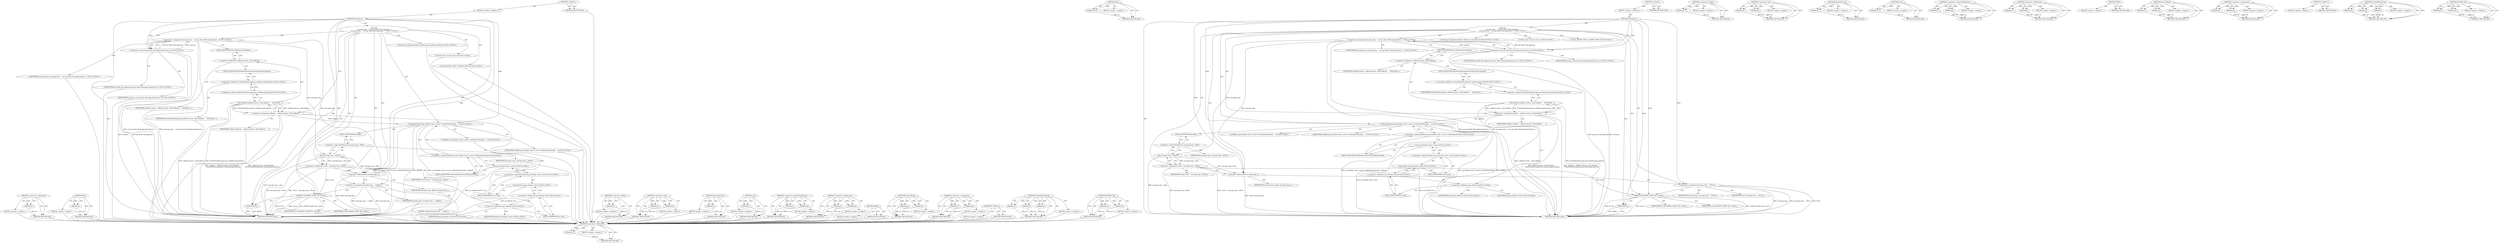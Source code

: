 digraph "ASSERT_EQ" {
vulnerable_106 [label=<(METHOD,&lt;operator&gt;.addressOf)>];
vulnerable_107 [label=<(PARAM,p1)>];
vulnerable_108 [label=<(BLOCK,&lt;empty&gt;,&lt;empty&gt;)>];
vulnerable_109 [label=<(METHOD_RETURN,ANY)>];
vulnerable_129 [label=<(METHOD,Run)>];
vulnerable_130 [label=<(PARAM,p1)>];
vulnerable_131 [label=<(BLOCK,&lt;empty&gt;,&lt;empty&gt;)>];
vulnerable_132 [label=<(METHOD_RETURN,ANY)>];
vulnerable_6 [label=<(METHOD,&lt;global&gt;)<SUB>1</SUB>>];
vulnerable_7 [label=<(BLOCK,&lt;empty&gt;,&lt;empty&gt;)<SUB>1</SUB>>];
vulnerable_8 [label=<(METHOD,TestBasics)<SUB>1</SUB>>];
vulnerable_9 [label="<(BLOCK,{
  message_loop_ = new pp::flash::MessageLoop(...,{
  message_loop_ = new pp::flash::MessageLoop(...)<SUB>1</SUB>>"];
vulnerable_10 [label="<(&lt;operator&gt;.assignment,message_loop_ = new pp::flash::MessageLoop(inst...)<SUB>2</SUB>>"];
vulnerable_11 [label="<(IDENTIFIER,message_loop_,message_loop_ = new pp::flash::MessageLoop(inst...)<SUB>2</SUB>>"];
vulnerable_12 [label="<(&lt;operator&gt;.new,new pp::flash::MessageLoop(instance_))<SUB>2</SUB>>"];
vulnerable_13 [label="<(IDENTIFIER,pp::flash::MessageLoop,new pp::flash::MessageLoop(instance_))<SUB>2</SUB>>"];
vulnerable_14 [label="<(IDENTIFIER,instance_,new pp::flash::MessageLoop(instance_))<SUB>2</SUB>>"];
vulnerable_15 [label="<(LOCAL,pp.CompletionCallback callback: pp.CompletionCallback)<SUB>4</SUB>>"];
vulnerable_16 [label=<(&lt;operator&gt;.assignment,callback = callback_factory_.NewCallback(
     ...)<SUB>4</SUB>>];
vulnerable_17 [label=<(IDENTIFIER,callback,callback = callback_factory_.NewCallback(
     ...)<SUB>4</SUB>>];
vulnerable_18 [label=<(NewCallback,callback_factory_.NewCallback(
      &amp;TestFlash...)<SUB>4</SUB>>];
vulnerable_19 [label=<(&lt;operator&gt;.fieldAccess,callback_factory_.NewCallback)<SUB>4</SUB>>];
vulnerable_20 [label=<(IDENTIFIER,callback_factory_,callback_factory_.NewCallback(
      &amp;TestFlash...)<SUB>4</SUB>>];
vulnerable_21 [label=<(FIELD_IDENTIFIER,NewCallback,NewCallback)<SUB>4</SUB>>];
vulnerable_22 [label="<(&lt;operator&gt;.addressOf,&amp;TestFlashMessageLoop::QuitMessageLoopTask)<SUB>5</SUB>>"];
vulnerable_23 [label="<(&lt;operator&gt;.fieldAccess,TestFlashMessageLoop::QuitMessageLoopTask)<SUB>5</SUB>>"];
vulnerable_24 [label=<(IDENTIFIER,TestFlashMessageLoop,callback_factory_.NewCallback(
      &amp;TestFlash...)<SUB>5</SUB>>];
vulnerable_25 [label=<(FIELD_IDENTIFIER,QuitMessageLoopTask,QuitMessageLoopTask)<SUB>5</SUB>>];
vulnerable_26 [label="<(CallOnMainThread,pp::Module::Get()-&gt;core()-&gt;CallOnMainThread(0, ...)<SUB>6</SUB>>"];
vulnerable_27 [label="<(&lt;operator&gt;.indirectFieldAccess,pp::Module::Get()-&gt;core()-&gt;CallOnMainThread)<SUB>6</SUB>>"];
vulnerable_28 [label="<(core,pp::Module::Get()-&gt;core())<SUB>6</SUB>>"];
vulnerable_29 [label="<(&lt;operator&gt;.indirectFieldAccess,pp::Module::Get()-&gt;core)<SUB>6</SUB>>"];
vulnerable_30 [label="<(pp.Module.Get,pp::Module::Get())<SUB>6</SUB>>"];
vulnerable_31 [label="<(&lt;operator&gt;.fieldAccess,pp::Module::Get)<SUB>6</SUB>>"];
vulnerable_32 [label="<(&lt;operator&gt;.fieldAccess,pp::Module)<SUB>6</SUB>>"];
vulnerable_33 [label="<(IDENTIFIER,pp,pp::Module::Get())<SUB>6</SUB>>"];
vulnerable_34 [label="<(IDENTIFIER,Module,pp::Module::Get())<SUB>6</SUB>>"];
vulnerable_35 [label=<(FIELD_IDENTIFIER,Get,Get)<SUB>6</SUB>>];
vulnerable_36 [label=<(FIELD_IDENTIFIER,core,core)<SUB>6</SUB>>];
vulnerable_37 [label=<(FIELD_IDENTIFIER,CallOnMainThread,CallOnMainThread)<SUB>6</SUB>>];
vulnerable_38 [label="<(LITERAL,0,pp::Module::Get()-&gt;core()-&gt;CallOnMainThread(0, ...)<SUB>6</SUB>>"];
vulnerable_39 [label="<(IDENTIFIER,callback,pp::Module::Get()-&gt;core()-&gt;CallOnMainThread(0, ...)<SUB>6</SUB>>"];
vulnerable_40 [label="<(LOCAL,int32_t result: int32_t)<SUB>7</SUB>>"];
vulnerable_41 [label=<(&lt;operator&gt;.assignment,result = message_loop_-&gt;Run())<SUB>7</SUB>>];
vulnerable_42 [label=<(IDENTIFIER,result,result = message_loop_-&gt;Run())<SUB>7</SUB>>];
vulnerable_43 [label=<(Run,message_loop_-&gt;Run())<SUB>7</SUB>>];
vulnerable_44 [label=<(&lt;operator&gt;.indirectFieldAccess,message_loop_-&gt;Run)<SUB>7</SUB>>];
vulnerable_45 [label=<(IDENTIFIER,message_loop_,message_loop_-&gt;Run())<SUB>7</SUB>>];
vulnerable_46 [label=<(FIELD_IDENTIFIER,Run,Run)<SUB>7</SUB>>];
vulnerable_47 [label="<(LOCAL,ASSERT_TRUE : ASSERT_TRUE)<SUB>9</SUB>>"];
vulnerable_48 [label=<(&lt;operator&gt;.delete,delete message_loop_)<SUB>10</SUB>>];
vulnerable_49 [label=<(IDENTIFIER,message_loop_,delete message_loop_)<SUB>10</SUB>>];
vulnerable_50 [label=<(&lt;operator&gt;.assignment,message_loop_ = NULL)<SUB>11</SUB>>];
vulnerable_51 [label=<(IDENTIFIER,message_loop_,message_loop_ = NULL)<SUB>11</SUB>>];
vulnerable_52 [label=<(IDENTIFIER,NULL,message_loop_ = NULL)<SUB>11</SUB>>];
vulnerable_53 [label=<(ASSERT_EQ,ASSERT_EQ(PP_OK, result))<SUB>13</SUB>>];
vulnerable_54 [label=<(IDENTIFIER,PP_OK,ASSERT_EQ(PP_OK, result))<SUB>13</SUB>>];
vulnerable_55 [label=<(IDENTIFIER,result,ASSERT_EQ(PP_OK, result))<SUB>13</SUB>>];
vulnerable_56 [label=<(PASS,PASS())<SUB>14</SUB>>];
vulnerable_57 [label=<(METHOD_RETURN,string)<SUB>1</SUB>>];
vulnerable_59 [label=<(METHOD_RETURN,ANY)<SUB>1</SUB>>];
vulnerable_133 [label=<(METHOD,&lt;operator&gt;.delete)>];
vulnerable_134 [label=<(PARAM,p1)>];
vulnerable_135 [label=<(BLOCK,&lt;empty&gt;,&lt;empty&gt;)>];
vulnerable_136 [label=<(METHOD_RETURN,ANY)>];
vulnerable_91 [label=<(METHOD,&lt;operator&gt;.new)>];
vulnerable_92 [label=<(PARAM,p1)>];
vulnerable_93 [label=<(PARAM,p2)>];
vulnerable_94 [label=<(BLOCK,&lt;empty&gt;,&lt;empty&gt;)>];
vulnerable_95 [label=<(METHOD_RETURN,ANY)>];
vulnerable_125 [label=<(METHOD,pp.Module.Get)>];
vulnerable_126 [label=<(PARAM,p1)>];
vulnerable_127 [label=<(BLOCK,&lt;empty&gt;,&lt;empty&gt;)>];
vulnerable_128 [label=<(METHOD_RETURN,ANY)>];
vulnerable_121 [label=<(METHOD,core)>];
vulnerable_122 [label=<(PARAM,p1)>];
vulnerable_123 [label=<(BLOCK,&lt;empty&gt;,&lt;empty&gt;)>];
vulnerable_124 [label=<(METHOD_RETURN,ANY)>];
vulnerable_116 [label=<(METHOD,&lt;operator&gt;.indirectFieldAccess)>];
vulnerable_117 [label=<(PARAM,p1)>];
vulnerable_118 [label=<(PARAM,p2)>];
vulnerable_119 [label=<(BLOCK,&lt;empty&gt;,&lt;empty&gt;)>];
vulnerable_120 [label=<(METHOD_RETURN,ANY)>];
vulnerable_101 [label=<(METHOD,&lt;operator&gt;.fieldAccess)>];
vulnerable_102 [label=<(PARAM,p1)>];
vulnerable_103 [label=<(PARAM,p2)>];
vulnerable_104 [label=<(BLOCK,&lt;empty&gt;,&lt;empty&gt;)>];
vulnerable_105 [label=<(METHOD_RETURN,ANY)>];
vulnerable_142 [label=<(METHOD,PASS)>];
vulnerable_143 [label=<(BLOCK,&lt;empty&gt;,&lt;empty&gt;)>];
vulnerable_144 [label=<(METHOD_RETURN,ANY)>];
vulnerable_96 [label=<(METHOD,NewCallback)>];
vulnerable_97 [label=<(PARAM,p1)>];
vulnerable_98 [label=<(PARAM,p2)>];
vulnerable_99 [label=<(BLOCK,&lt;empty&gt;,&lt;empty&gt;)>];
vulnerable_100 [label=<(METHOD_RETURN,ANY)>];
vulnerable_86 [label=<(METHOD,&lt;operator&gt;.assignment)>];
vulnerable_87 [label=<(PARAM,p1)>];
vulnerable_88 [label=<(PARAM,p2)>];
vulnerable_89 [label=<(BLOCK,&lt;empty&gt;,&lt;empty&gt;)>];
vulnerable_90 [label=<(METHOD_RETURN,ANY)>];
vulnerable_80 [label=<(METHOD,&lt;global&gt;)<SUB>1</SUB>>];
vulnerable_81 [label=<(BLOCK,&lt;empty&gt;,&lt;empty&gt;)>];
vulnerable_82 [label=<(METHOD_RETURN,ANY)>];
vulnerable_110 [label=<(METHOD,CallOnMainThread)>];
vulnerable_111 [label=<(PARAM,p1)>];
vulnerable_112 [label=<(PARAM,p2)>];
vulnerable_113 [label=<(PARAM,p3)>];
vulnerable_114 [label=<(BLOCK,&lt;empty&gt;,&lt;empty&gt;)>];
vulnerable_115 [label=<(METHOD_RETURN,ANY)>];
vulnerable_137 [label=<(METHOD,ASSERT_EQ)>];
vulnerable_138 [label=<(PARAM,p1)>];
vulnerable_139 [label=<(PARAM,p2)>];
vulnerable_140 [label=<(BLOCK,&lt;empty&gt;,&lt;empty&gt;)>];
vulnerable_141 [label=<(METHOD_RETURN,ANY)>];
fixed_108 [label=<(METHOD,&lt;operator&gt;.addressOf)>];
fixed_109 [label=<(PARAM,p1)>];
fixed_110 [label=<(BLOCK,&lt;empty&gt;,&lt;empty&gt;)>];
fixed_111 [label=<(METHOD_RETURN,ANY)>];
fixed_131 [label=<(METHOD,Run)>];
fixed_132 [label=<(PARAM,p1)>];
fixed_133 [label=<(BLOCK,&lt;empty&gt;,&lt;empty&gt;)>];
fixed_134 [label=<(METHOD_RETURN,ANY)>];
fixed_6 [label=<(METHOD,&lt;global&gt;)<SUB>1</SUB>>];
fixed_7 [label=<(BLOCK,&lt;empty&gt;,&lt;empty&gt;)<SUB>1</SUB>>];
fixed_8 [label=<(METHOD,TestBasics)<SUB>1</SUB>>];
fixed_9 [label="<(BLOCK,{
  message_loop_ = new pp::flash::MessageLoop(...,{
  message_loop_ = new pp::flash::MessageLoop(...)<SUB>1</SUB>>"];
fixed_10 [label="<(&lt;operator&gt;.assignment,message_loop_ = new pp::flash::MessageLoop(inst...)<SUB>2</SUB>>"];
fixed_11 [label="<(IDENTIFIER,message_loop_,message_loop_ = new pp::flash::MessageLoop(inst...)<SUB>2</SUB>>"];
fixed_12 [label="<(&lt;operator&gt;.new,new pp::flash::MessageLoop(instance_))<SUB>2</SUB>>"];
fixed_13 [label="<(IDENTIFIER,pp::flash::MessageLoop,new pp::flash::MessageLoop(instance_))<SUB>2</SUB>>"];
fixed_14 [label="<(IDENTIFIER,instance_,new pp::flash::MessageLoop(instance_))<SUB>2</SUB>>"];
fixed_15 [label="<(LOCAL,pp.CompletionCallback callback: pp.CompletionCallback)<SUB>4</SUB>>"];
fixed_16 [label=<(&lt;operator&gt;.assignment,callback = callback_factory_.NewCallback(
     ...)<SUB>4</SUB>>];
fixed_17 [label=<(IDENTIFIER,callback,callback = callback_factory_.NewCallback(
     ...)<SUB>4</SUB>>];
fixed_18 [label=<(NewCallback,callback_factory_.NewCallback(
      &amp;TestFlash...)<SUB>4</SUB>>];
fixed_19 [label=<(&lt;operator&gt;.fieldAccess,callback_factory_.NewCallback)<SUB>4</SUB>>];
fixed_20 [label=<(IDENTIFIER,callback_factory_,callback_factory_.NewCallback(
      &amp;TestFlash...)<SUB>4</SUB>>];
fixed_21 [label=<(FIELD_IDENTIFIER,NewCallback,NewCallback)<SUB>4</SUB>>];
fixed_22 [label="<(&lt;operator&gt;.addressOf,&amp;TestFlashMessageLoop::QuitMessageLoopTask)<SUB>5</SUB>>"];
fixed_23 [label="<(&lt;operator&gt;.fieldAccess,TestFlashMessageLoop::QuitMessageLoopTask)<SUB>5</SUB>>"];
fixed_24 [label=<(IDENTIFIER,TestFlashMessageLoop,callback_factory_.NewCallback(
      &amp;TestFlash...)<SUB>5</SUB>>];
fixed_25 [label=<(FIELD_IDENTIFIER,QuitMessageLoopTask,QuitMessageLoopTask)<SUB>5</SUB>>];
fixed_26 [label="<(CallOnMainThread,pp::Module::Get()-&gt;core()-&gt;CallOnMainThread(0, ...)<SUB>6</SUB>>"];
fixed_27 [label="<(&lt;operator&gt;.indirectFieldAccess,pp::Module::Get()-&gt;core()-&gt;CallOnMainThread)<SUB>6</SUB>>"];
fixed_28 [label="<(core,pp::Module::Get()-&gt;core())<SUB>6</SUB>>"];
fixed_29 [label="<(&lt;operator&gt;.indirectFieldAccess,pp::Module::Get()-&gt;core)<SUB>6</SUB>>"];
fixed_30 [label="<(pp.Module.Get,pp::Module::Get())<SUB>6</SUB>>"];
fixed_31 [label="<(&lt;operator&gt;.fieldAccess,pp::Module::Get)<SUB>6</SUB>>"];
fixed_32 [label="<(&lt;operator&gt;.fieldAccess,pp::Module)<SUB>6</SUB>>"];
fixed_33 [label="<(IDENTIFIER,pp,pp::Module::Get())<SUB>6</SUB>>"];
fixed_34 [label="<(IDENTIFIER,Module,pp::Module::Get())<SUB>6</SUB>>"];
fixed_35 [label=<(FIELD_IDENTIFIER,Get,Get)<SUB>6</SUB>>];
fixed_36 [label=<(FIELD_IDENTIFIER,core,core)<SUB>6</SUB>>];
fixed_37 [label=<(FIELD_IDENTIFIER,CallOnMainThread,CallOnMainThread)<SUB>6</SUB>>];
fixed_38 [label="<(LITERAL,0,pp::Module::Get()-&gt;core()-&gt;CallOnMainThread(0, ...)<SUB>6</SUB>>"];
fixed_39 [label="<(IDENTIFIER,callback,pp::Module::Get()-&gt;core()-&gt;CallOnMainThread(0, ...)<SUB>6</SUB>>"];
fixed_40 [label="<(LOCAL,int32_t result: int32_t)<SUB>7</SUB>>"];
fixed_41 [label=<(&lt;operator&gt;.assignment,result = message_loop_-&gt;Run())<SUB>7</SUB>>];
fixed_42 [label=<(IDENTIFIER,result,result = message_loop_-&gt;Run())<SUB>7</SUB>>];
fixed_43 [label=<(Run,message_loop_-&gt;Run())<SUB>7</SUB>>];
fixed_44 [label=<(&lt;operator&gt;.indirectFieldAccess,message_loop_-&gt;Run)<SUB>7</SUB>>];
fixed_45 [label=<(IDENTIFIER,message_loop_,message_loop_-&gt;Run())<SUB>7</SUB>>];
fixed_46 [label=<(FIELD_IDENTIFIER,Run,Run)<SUB>7</SUB>>];
fixed_47 [label="<(LOCAL,ASSERT_TRUE : ASSERT_TRUE)<SUB>9</SUB>>"];
fixed_48 [label=<(&lt;operator&gt;.delete,delete message_loop_)<SUB>10</SUB>>];
fixed_49 [label=<(IDENTIFIER,message_loop_,delete message_loop_)<SUB>10</SUB>>];
fixed_50 [label=<(&lt;operator&gt;.assignment,message_loop_ = nullptr)<SUB>11</SUB>>];
fixed_51 [label=<(IDENTIFIER,message_loop_,message_loop_ = nullptr)<SUB>11</SUB>>];
fixed_52 [label=<(LITERAL,nullptr,message_loop_ = nullptr)<SUB>11</SUB>>];
fixed_53 [label=<(ASSERT_EQ,ASSERT_EQ(PP_OK, result))<SUB>13</SUB>>];
fixed_54 [label=<(IDENTIFIER,PP_OK,ASSERT_EQ(PP_OK, result))<SUB>13</SUB>>];
fixed_55 [label=<(IDENTIFIER,result,ASSERT_EQ(PP_OK, result))<SUB>13</SUB>>];
fixed_56 [label=<(PASS,PASS())<SUB>14</SUB>>];
fixed_57 [label=<(METHOD_RETURN,string)<SUB>1</SUB>>];
fixed_59 [label=<(METHOD_RETURN,ANY)<SUB>1</SUB>>];
fixed_135 [label=<(METHOD,&lt;operator&gt;.delete)>];
fixed_136 [label=<(PARAM,p1)>];
fixed_137 [label=<(BLOCK,&lt;empty&gt;,&lt;empty&gt;)>];
fixed_138 [label=<(METHOD_RETURN,ANY)>];
fixed_93 [label=<(METHOD,&lt;operator&gt;.new)>];
fixed_94 [label=<(PARAM,p1)>];
fixed_95 [label=<(PARAM,p2)>];
fixed_96 [label=<(BLOCK,&lt;empty&gt;,&lt;empty&gt;)>];
fixed_97 [label=<(METHOD_RETURN,ANY)>];
fixed_127 [label=<(METHOD,pp.Module.Get)>];
fixed_128 [label=<(PARAM,p1)>];
fixed_129 [label=<(BLOCK,&lt;empty&gt;,&lt;empty&gt;)>];
fixed_130 [label=<(METHOD_RETURN,ANY)>];
fixed_123 [label=<(METHOD,core)>];
fixed_124 [label=<(PARAM,p1)>];
fixed_125 [label=<(BLOCK,&lt;empty&gt;,&lt;empty&gt;)>];
fixed_126 [label=<(METHOD_RETURN,ANY)>];
fixed_118 [label=<(METHOD,&lt;operator&gt;.indirectFieldAccess)>];
fixed_119 [label=<(PARAM,p1)>];
fixed_120 [label=<(PARAM,p2)>];
fixed_121 [label=<(BLOCK,&lt;empty&gt;,&lt;empty&gt;)>];
fixed_122 [label=<(METHOD_RETURN,ANY)>];
fixed_103 [label=<(METHOD,&lt;operator&gt;.fieldAccess)>];
fixed_104 [label=<(PARAM,p1)>];
fixed_105 [label=<(PARAM,p2)>];
fixed_106 [label=<(BLOCK,&lt;empty&gt;,&lt;empty&gt;)>];
fixed_107 [label=<(METHOD_RETURN,ANY)>];
fixed_144 [label=<(METHOD,PASS)>];
fixed_145 [label=<(BLOCK,&lt;empty&gt;,&lt;empty&gt;)>];
fixed_146 [label=<(METHOD_RETURN,ANY)>];
fixed_98 [label=<(METHOD,NewCallback)>];
fixed_99 [label=<(PARAM,p1)>];
fixed_100 [label=<(PARAM,p2)>];
fixed_101 [label=<(BLOCK,&lt;empty&gt;,&lt;empty&gt;)>];
fixed_102 [label=<(METHOD_RETURN,ANY)>];
fixed_88 [label=<(METHOD,&lt;operator&gt;.assignment)>];
fixed_89 [label=<(PARAM,p1)>];
fixed_90 [label=<(PARAM,p2)>];
fixed_91 [label=<(BLOCK,&lt;empty&gt;,&lt;empty&gt;)>];
fixed_92 [label=<(METHOD_RETURN,ANY)>];
fixed_82 [label=<(METHOD,&lt;global&gt;)<SUB>1</SUB>>];
fixed_83 [label=<(BLOCK,&lt;empty&gt;,&lt;empty&gt;)>];
fixed_84 [label=<(METHOD_RETURN,ANY)>];
fixed_112 [label=<(METHOD,CallOnMainThread)>];
fixed_113 [label=<(PARAM,p1)>];
fixed_114 [label=<(PARAM,p2)>];
fixed_115 [label=<(PARAM,p3)>];
fixed_116 [label=<(BLOCK,&lt;empty&gt;,&lt;empty&gt;)>];
fixed_117 [label=<(METHOD_RETURN,ANY)>];
fixed_139 [label=<(METHOD,ASSERT_EQ)>];
fixed_140 [label=<(PARAM,p1)>];
fixed_141 [label=<(PARAM,p2)>];
fixed_142 [label=<(BLOCK,&lt;empty&gt;,&lt;empty&gt;)>];
fixed_143 [label=<(METHOD_RETURN,ANY)>];
vulnerable_106 -> vulnerable_107  [key=0, label="AST: "];
vulnerable_106 -> vulnerable_107  [key=1, label="DDG: "];
vulnerable_106 -> vulnerable_108  [key=0, label="AST: "];
vulnerable_106 -> vulnerable_109  [key=0, label="AST: "];
vulnerable_106 -> vulnerable_109  [key=1, label="CFG: "];
vulnerable_107 -> vulnerable_109  [key=0, label="DDG: p1"];
vulnerable_129 -> vulnerable_130  [key=0, label="AST: "];
vulnerable_129 -> vulnerable_130  [key=1, label="DDG: "];
vulnerable_129 -> vulnerable_131  [key=0, label="AST: "];
vulnerable_129 -> vulnerable_132  [key=0, label="AST: "];
vulnerable_129 -> vulnerable_132  [key=1, label="CFG: "];
vulnerable_130 -> vulnerable_132  [key=0, label="DDG: p1"];
vulnerable_6 -> vulnerable_7  [key=0, label="AST: "];
vulnerable_6 -> vulnerable_59  [key=0, label="AST: "];
vulnerable_6 -> vulnerable_59  [key=1, label="CFG: "];
vulnerable_7 -> vulnerable_8  [key=0, label="AST: "];
vulnerable_8 -> vulnerable_9  [key=0, label="AST: "];
vulnerable_8 -> vulnerable_57  [key=0, label="AST: "];
vulnerable_8 -> vulnerable_12  [key=0, label="CFG: "];
vulnerable_8 -> vulnerable_12  [key=1, label="DDG: "];
vulnerable_8 -> vulnerable_50  [key=0, label="DDG: "];
vulnerable_8 -> vulnerable_56  [key=0, label="DDG: "];
vulnerable_8 -> vulnerable_26  [key=0, label="DDG: "];
vulnerable_8 -> vulnerable_48  [key=0, label="DDG: "];
vulnerable_8 -> vulnerable_53  [key=0, label="DDG: "];
vulnerable_9 -> vulnerable_10  [key=0, label="AST: "];
vulnerable_9 -> vulnerable_15  [key=0, label="AST: "];
vulnerable_9 -> vulnerable_16  [key=0, label="AST: "];
vulnerable_9 -> vulnerable_26  [key=0, label="AST: "];
vulnerable_9 -> vulnerable_40  [key=0, label="AST: "];
vulnerable_9 -> vulnerable_41  [key=0, label="AST: "];
vulnerable_9 -> vulnerable_47  [key=0, label="AST: "];
vulnerable_9 -> vulnerable_48  [key=0, label="AST: "];
vulnerable_9 -> vulnerable_50  [key=0, label="AST: "];
vulnerable_9 -> vulnerable_53  [key=0, label="AST: "];
vulnerable_9 -> vulnerable_56  [key=0, label="AST: "];
vulnerable_10 -> vulnerable_11  [key=0, label="AST: "];
vulnerable_10 -> vulnerable_12  [key=0, label="AST: "];
vulnerable_10 -> vulnerable_21  [key=0, label="CFG: "];
vulnerable_10 -> vulnerable_57  [key=0, label="DDG: new pp::flash::MessageLoop(instance_)"];
vulnerable_10 -> vulnerable_57  [key=1, label="DDG: message_loop_ = new pp::flash::MessageLoop(instance_)"];
vulnerable_10 -> vulnerable_48  [key=0, label="DDG: message_loop_"];
vulnerable_10 -> vulnerable_43  [key=0, label="DDG: message_loop_"];
vulnerable_12 -> vulnerable_13  [key=0, label="AST: "];
vulnerable_12 -> vulnerable_14  [key=0, label="AST: "];
vulnerable_12 -> vulnerable_10  [key=0, label="CFG: "];
vulnerable_12 -> vulnerable_10  [key=1, label="DDG: pp::flash::MessageLoop"];
vulnerable_12 -> vulnerable_10  [key=2, label="DDG: instance_"];
vulnerable_12 -> vulnerable_57  [key=0, label="DDG: instance_"];
vulnerable_12 -> vulnerable_57  [key=1, label="DDG: pp::flash::MessageLoop"];
vulnerable_16 -> vulnerable_17  [key=0, label="AST: "];
vulnerable_16 -> vulnerable_18  [key=0, label="AST: "];
vulnerable_16 -> vulnerable_32  [key=0, label="CFG: "];
vulnerable_16 -> vulnerable_57  [key=0, label="DDG: callback_factory_.NewCallback(
      &amp;TestFlashMessageLoop::QuitMessageLoopTask)"];
vulnerable_16 -> vulnerable_57  [key=1, label="DDG: callback = callback_factory_.NewCallback(
      &amp;TestFlashMessageLoop::QuitMessageLoopTask)"];
vulnerable_16 -> vulnerable_26  [key=0, label="DDG: callback"];
vulnerable_18 -> vulnerable_19  [key=0, label="AST: "];
vulnerable_18 -> vulnerable_22  [key=0, label="AST: "];
vulnerable_18 -> vulnerable_16  [key=0, label="CFG: "];
vulnerable_18 -> vulnerable_16  [key=1, label="DDG: callback_factory_.NewCallback"];
vulnerable_18 -> vulnerable_16  [key=2, label="DDG: &amp;TestFlashMessageLoop::QuitMessageLoopTask"];
vulnerable_18 -> vulnerable_57  [key=0, label="DDG: callback_factory_.NewCallback"];
vulnerable_18 -> vulnerable_57  [key=1, label="DDG: &amp;TestFlashMessageLoop::QuitMessageLoopTask"];
vulnerable_19 -> vulnerable_20  [key=0, label="AST: "];
vulnerable_19 -> vulnerable_21  [key=0, label="AST: "];
vulnerable_19 -> vulnerable_25  [key=0, label="CFG: "];
vulnerable_21 -> vulnerable_19  [key=0, label="CFG: "];
vulnerable_22 -> vulnerable_23  [key=0, label="AST: "];
vulnerable_22 -> vulnerable_18  [key=0, label="CFG: "];
vulnerable_23 -> vulnerable_24  [key=0, label="AST: "];
vulnerable_23 -> vulnerable_25  [key=0, label="AST: "];
vulnerable_23 -> vulnerable_22  [key=0, label="CFG: "];
vulnerable_25 -> vulnerable_23  [key=0, label="CFG: "];
vulnerable_26 -> vulnerable_27  [key=0, label="AST: "];
vulnerable_26 -> vulnerable_38  [key=0, label="AST: "];
vulnerable_26 -> vulnerable_39  [key=0, label="AST: "];
vulnerable_26 -> vulnerable_46  [key=0, label="CFG: "];
vulnerable_26 -> vulnerable_57  [key=0, label="DDG: pp::Module::Get()-&gt;core()-&gt;CallOnMainThread"];
vulnerable_26 -> vulnerable_57  [key=1, label="DDG: callback"];
vulnerable_26 -> vulnerable_57  [key=2, label="DDG: pp::Module::Get()-&gt;core()-&gt;CallOnMainThread(0, callback)"];
vulnerable_27 -> vulnerable_28  [key=0, label="AST: "];
vulnerable_27 -> vulnerable_37  [key=0, label="AST: "];
vulnerable_27 -> vulnerable_26  [key=0, label="CFG: "];
vulnerable_28 -> vulnerable_29  [key=0, label="AST: "];
vulnerable_28 -> vulnerable_37  [key=0, label="CFG: "];
vulnerable_28 -> vulnerable_57  [key=0, label="DDG: pp::Module::Get()-&gt;core"];
vulnerable_29 -> vulnerable_30  [key=0, label="AST: "];
vulnerable_29 -> vulnerable_36  [key=0, label="AST: "];
vulnerable_29 -> vulnerable_28  [key=0, label="CFG: "];
vulnerable_30 -> vulnerable_31  [key=0, label="AST: "];
vulnerable_30 -> vulnerable_36  [key=0, label="CFG: "];
vulnerable_30 -> vulnerable_57  [key=0, label="DDG: pp::Module::Get"];
vulnerable_31 -> vulnerable_32  [key=0, label="AST: "];
vulnerable_31 -> vulnerable_35  [key=0, label="AST: "];
vulnerable_31 -> vulnerable_30  [key=0, label="CFG: "];
vulnerable_32 -> vulnerable_33  [key=0, label="AST: "];
vulnerable_32 -> vulnerable_34  [key=0, label="AST: "];
vulnerable_32 -> vulnerable_35  [key=0, label="CFG: "];
vulnerable_35 -> vulnerable_31  [key=0, label="CFG: "];
vulnerable_36 -> vulnerable_29  [key=0, label="CFG: "];
vulnerable_37 -> vulnerable_27  [key=0, label="CFG: "];
vulnerable_41 -> vulnerable_42  [key=0, label="AST: "];
vulnerable_41 -> vulnerable_43  [key=0, label="AST: "];
vulnerable_41 -> vulnerable_48  [key=0, label="CFG: "];
vulnerable_41 -> vulnerable_57  [key=0, label="DDG: message_loop_-&gt;Run()"];
vulnerable_41 -> vulnerable_57  [key=1, label="DDG: result = message_loop_-&gt;Run()"];
vulnerable_41 -> vulnerable_53  [key=0, label="DDG: result"];
vulnerable_43 -> vulnerable_44  [key=0, label="AST: "];
vulnerable_43 -> vulnerable_41  [key=0, label="CFG: "];
vulnerable_43 -> vulnerable_41  [key=1, label="DDG: message_loop_-&gt;Run"];
vulnerable_43 -> vulnerable_57  [key=0, label="DDG: message_loop_-&gt;Run"];
vulnerable_43 -> vulnerable_48  [key=0, label="DDG: message_loop_-&gt;Run"];
vulnerable_44 -> vulnerable_45  [key=0, label="AST: "];
vulnerable_44 -> vulnerable_46  [key=0, label="AST: "];
vulnerable_44 -> vulnerable_43  [key=0, label="CFG: "];
vulnerable_46 -> vulnerable_44  [key=0, label="CFG: "];
vulnerable_48 -> vulnerable_49  [key=0, label="AST: "];
vulnerable_48 -> vulnerable_50  [key=0, label="CFG: "];
vulnerable_48 -> vulnerable_57  [key=0, label="DDG: delete message_loop_"];
vulnerable_50 -> vulnerable_51  [key=0, label="AST: "];
vulnerable_50 -> vulnerable_52  [key=0, label="AST: "];
vulnerable_50 -> vulnerable_53  [key=0, label="CFG: "];
vulnerable_50 -> vulnerable_57  [key=0, label="DDG: message_loop_"];
vulnerable_50 -> vulnerable_57  [key=1, label="DDG: message_loop_ = NULL"];
vulnerable_50 -> vulnerable_57  [key=2, label="DDG: NULL"];
vulnerable_53 -> vulnerable_54  [key=0, label="AST: "];
vulnerable_53 -> vulnerable_55  [key=0, label="AST: "];
vulnerable_53 -> vulnerable_56  [key=0, label="CFG: "];
vulnerable_53 -> vulnerable_57  [key=0, label="DDG: result"];
vulnerable_53 -> vulnerable_57  [key=1, label="DDG: ASSERT_EQ(PP_OK, result)"];
vulnerable_53 -> vulnerable_57  [key=2, label="DDG: PP_OK"];
vulnerable_56 -> vulnerable_57  [key=0, label="CFG: "];
vulnerable_56 -> vulnerable_57  [key=1, label="DDG: PASS()"];
vulnerable_133 -> vulnerable_134  [key=0, label="AST: "];
vulnerable_133 -> vulnerable_134  [key=1, label="DDG: "];
vulnerable_133 -> vulnerable_135  [key=0, label="AST: "];
vulnerable_133 -> vulnerable_136  [key=0, label="AST: "];
vulnerable_133 -> vulnerable_136  [key=1, label="CFG: "];
vulnerable_134 -> vulnerable_136  [key=0, label="DDG: p1"];
vulnerable_91 -> vulnerable_92  [key=0, label="AST: "];
vulnerable_91 -> vulnerable_92  [key=1, label="DDG: "];
vulnerable_91 -> vulnerable_94  [key=0, label="AST: "];
vulnerable_91 -> vulnerable_93  [key=0, label="AST: "];
vulnerable_91 -> vulnerable_93  [key=1, label="DDG: "];
vulnerable_91 -> vulnerable_95  [key=0, label="AST: "];
vulnerable_91 -> vulnerable_95  [key=1, label="CFG: "];
vulnerable_92 -> vulnerable_95  [key=0, label="DDG: p1"];
vulnerable_93 -> vulnerable_95  [key=0, label="DDG: p2"];
vulnerable_125 -> vulnerable_126  [key=0, label="AST: "];
vulnerable_125 -> vulnerable_126  [key=1, label="DDG: "];
vulnerable_125 -> vulnerable_127  [key=0, label="AST: "];
vulnerable_125 -> vulnerable_128  [key=0, label="AST: "];
vulnerable_125 -> vulnerable_128  [key=1, label="CFG: "];
vulnerable_126 -> vulnerable_128  [key=0, label="DDG: p1"];
vulnerable_121 -> vulnerable_122  [key=0, label="AST: "];
vulnerable_121 -> vulnerable_122  [key=1, label="DDG: "];
vulnerable_121 -> vulnerable_123  [key=0, label="AST: "];
vulnerable_121 -> vulnerable_124  [key=0, label="AST: "];
vulnerable_121 -> vulnerable_124  [key=1, label="CFG: "];
vulnerable_122 -> vulnerable_124  [key=0, label="DDG: p1"];
vulnerable_116 -> vulnerable_117  [key=0, label="AST: "];
vulnerable_116 -> vulnerable_117  [key=1, label="DDG: "];
vulnerable_116 -> vulnerable_119  [key=0, label="AST: "];
vulnerable_116 -> vulnerable_118  [key=0, label="AST: "];
vulnerable_116 -> vulnerable_118  [key=1, label="DDG: "];
vulnerable_116 -> vulnerable_120  [key=0, label="AST: "];
vulnerable_116 -> vulnerable_120  [key=1, label="CFG: "];
vulnerable_117 -> vulnerable_120  [key=0, label="DDG: p1"];
vulnerable_118 -> vulnerable_120  [key=0, label="DDG: p2"];
vulnerable_101 -> vulnerable_102  [key=0, label="AST: "];
vulnerable_101 -> vulnerable_102  [key=1, label="DDG: "];
vulnerable_101 -> vulnerable_104  [key=0, label="AST: "];
vulnerable_101 -> vulnerable_103  [key=0, label="AST: "];
vulnerable_101 -> vulnerable_103  [key=1, label="DDG: "];
vulnerable_101 -> vulnerable_105  [key=0, label="AST: "];
vulnerable_101 -> vulnerable_105  [key=1, label="CFG: "];
vulnerable_102 -> vulnerable_105  [key=0, label="DDG: p1"];
vulnerable_103 -> vulnerable_105  [key=0, label="DDG: p2"];
vulnerable_142 -> vulnerable_143  [key=0, label="AST: "];
vulnerable_142 -> vulnerable_144  [key=0, label="AST: "];
vulnerable_142 -> vulnerable_144  [key=1, label="CFG: "];
vulnerable_96 -> vulnerable_97  [key=0, label="AST: "];
vulnerable_96 -> vulnerable_97  [key=1, label="DDG: "];
vulnerable_96 -> vulnerable_99  [key=0, label="AST: "];
vulnerable_96 -> vulnerable_98  [key=0, label="AST: "];
vulnerable_96 -> vulnerable_98  [key=1, label="DDG: "];
vulnerable_96 -> vulnerable_100  [key=0, label="AST: "];
vulnerable_96 -> vulnerable_100  [key=1, label="CFG: "];
vulnerable_97 -> vulnerable_100  [key=0, label="DDG: p1"];
vulnerable_98 -> vulnerable_100  [key=0, label="DDG: p2"];
vulnerable_86 -> vulnerable_87  [key=0, label="AST: "];
vulnerable_86 -> vulnerable_87  [key=1, label="DDG: "];
vulnerable_86 -> vulnerable_89  [key=0, label="AST: "];
vulnerable_86 -> vulnerable_88  [key=0, label="AST: "];
vulnerable_86 -> vulnerable_88  [key=1, label="DDG: "];
vulnerable_86 -> vulnerable_90  [key=0, label="AST: "];
vulnerable_86 -> vulnerable_90  [key=1, label="CFG: "];
vulnerable_87 -> vulnerable_90  [key=0, label="DDG: p1"];
vulnerable_88 -> vulnerable_90  [key=0, label="DDG: p2"];
vulnerable_80 -> vulnerable_81  [key=0, label="AST: "];
vulnerable_80 -> vulnerable_82  [key=0, label="AST: "];
vulnerable_80 -> vulnerable_82  [key=1, label="CFG: "];
vulnerable_110 -> vulnerable_111  [key=0, label="AST: "];
vulnerable_110 -> vulnerable_111  [key=1, label="DDG: "];
vulnerable_110 -> vulnerable_114  [key=0, label="AST: "];
vulnerable_110 -> vulnerable_112  [key=0, label="AST: "];
vulnerable_110 -> vulnerable_112  [key=1, label="DDG: "];
vulnerable_110 -> vulnerable_115  [key=0, label="AST: "];
vulnerable_110 -> vulnerable_115  [key=1, label="CFG: "];
vulnerable_110 -> vulnerable_113  [key=0, label="AST: "];
vulnerable_110 -> vulnerable_113  [key=1, label="DDG: "];
vulnerable_111 -> vulnerable_115  [key=0, label="DDG: p1"];
vulnerable_112 -> vulnerable_115  [key=0, label="DDG: p2"];
vulnerable_113 -> vulnerable_115  [key=0, label="DDG: p3"];
vulnerable_137 -> vulnerable_138  [key=0, label="AST: "];
vulnerable_137 -> vulnerable_138  [key=1, label="DDG: "];
vulnerable_137 -> vulnerable_140  [key=0, label="AST: "];
vulnerable_137 -> vulnerable_139  [key=0, label="AST: "];
vulnerable_137 -> vulnerable_139  [key=1, label="DDG: "];
vulnerable_137 -> vulnerable_141  [key=0, label="AST: "];
vulnerable_137 -> vulnerable_141  [key=1, label="CFG: "];
vulnerable_138 -> vulnerable_141  [key=0, label="DDG: p1"];
vulnerable_139 -> vulnerable_141  [key=0, label="DDG: p2"];
fixed_108 -> fixed_109  [key=0, label="AST: "];
fixed_108 -> fixed_109  [key=1, label="DDG: "];
fixed_108 -> fixed_110  [key=0, label="AST: "];
fixed_108 -> fixed_111  [key=0, label="AST: "];
fixed_108 -> fixed_111  [key=1, label="CFG: "];
fixed_109 -> fixed_111  [key=0, label="DDG: p1"];
fixed_110 -> vulnerable_106  [key=0];
fixed_111 -> vulnerable_106  [key=0];
fixed_131 -> fixed_132  [key=0, label="AST: "];
fixed_131 -> fixed_132  [key=1, label="DDG: "];
fixed_131 -> fixed_133  [key=0, label="AST: "];
fixed_131 -> fixed_134  [key=0, label="AST: "];
fixed_131 -> fixed_134  [key=1, label="CFG: "];
fixed_132 -> fixed_134  [key=0, label="DDG: p1"];
fixed_133 -> vulnerable_106  [key=0];
fixed_134 -> vulnerable_106  [key=0];
fixed_6 -> fixed_7  [key=0, label="AST: "];
fixed_6 -> fixed_59  [key=0, label="AST: "];
fixed_6 -> fixed_59  [key=1, label="CFG: "];
fixed_7 -> fixed_8  [key=0, label="AST: "];
fixed_8 -> fixed_9  [key=0, label="AST: "];
fixed_8 -> fixed_57  [key=0, label="AST: "];
fixed_8 -> fixed_12  [key=0, label="CFG: "];
fixed_8 -> fixed_12  [key=1, label="DDG: "];
fixed_8 -> fixed_50  [key=0, label="DDG: "];
fixed_8 -> fixed_56  [key=0, label="DDG: "];
fixed_8 -> fixed_26  [key=0, label="DDG: "];
fixed_8 -> fixed_48  [key=0, label="DDG: "];
fixed_8 -> fixed_53  [key=0, label="DDG: "];
fixed_9 -> fixed_10  [key=0, label="AST: "];
fixed_9 -> fixed_15  [key=0, label="AST: "];
fixed_9 -> fixed_16  [key=0, label="AST: "];
fixed_9 -> fixed_26  [key=0, label="AST: "];
fixed_9 -> fixed_40  [key=0, label="AST: "];
fixed_9 -> fixed_41  [key=0, label="AST: "];
fixed_9 -> fixed_47  [key=0, label="AST: "];
fixed_9 -> fixed_48  [key=0, label="AST: "];
fixed_9 -> fixed_50  [key=0, label="AST: "];
fixed_9 -> fixed_53  [key=0, label="AST: "];
fixed_9 -> fixed_56  [key=0, label="AST: "];
fixed_10 -> fixed_11  [key=0, label="AST: "];
fixed_10 -> fixed_12  [key=0, label="AST: "];
fixed_10 -> fixed_21  [key=0, label="CFG: "];
fixed_10 -> fixed_57  [key=0, label="DDG: new pp::flash::MessageLoop(instance_)"];
fixed_10 -> fixed_57  [key=1, label="DDG: message_loop_ = new pp::flash::MessageLoop(instance_)"];
fixed_10 -> fixed_48  [key=0, label="DDG: message_loop_"];
fixed_10 -> fixed_43  [key=0, label="DDG: message_loop_"];
fixed_11 -> vulnerable_106  [key=0];
fixed_12 -> fixed_13  [key=0, label="AST: "];
fixed_12 -> fixed_14  [key=0, label="AST: "];
fixed_12 -> fixed_10  [key=0, label="CFG: "];
fixed_12 -> fixed_10  [key=1, label="DDG: pp::flash::MessageLoop"];
fixed_12 -> fixed_10  [key=2, label="DDG: instance_"];
fixed_12 -> fixed_57  [key=0, label="DDG: instance_"];
fixed_12 -> fixed_57  [key=1, label="DDG: pp::flash::MessageLoop"];
fixed_13 -> vulnerable_106  [key=0];
fixed_14 -> vulnerable_106  [key=0];
fixed_15 -> vulnerable_106  [key=0];
fixed_16 -> fixed_17  [key=0, label="AST: "];
fixed_16 -> fixed_18  [key=0, label="AST: "];
fixed_16 -> fixed_32  [key=0, label="CFG: "];
fixed_16 -> fixed_57  [key=0, label="DDG: callback_factory_.NewCallback(
      &amp;TestFlashMessageLoop::QuitMessageLoopTask)"];
fixed_16 -> fixed_57  [key=1, label="DDG: callback = callback_factory_.NewCallback(
      &amp;TestFlashMessageLoop::QuitMessageLoopTask)"];
fixed_16 -> fixed_26  [key=0, label="DDG: callback"];
fixed_17 -> vulnerable_106  [key=0];
fixed_18 -> fixed_19  [key=0, label="AST: "];
fixed_18 -> fixed_22  [key=0, label="AST: "];
fixed_18 -> fixed_16  [key=0, label="CFG: "];
fixed_18 -> fixed_16  [key=1, label="DDG: callback_factory_.NewCallback"];
fixed_18 -> fixed_16  [key=2, label="DDG: &amp;TestFlashMessageLoop::QuitMessageLoopTask"];
fixed_18 -> fixed_57  [key=0, label="DDG: callback_factory_.NewCallback"];
fixed_18 -> fixed_57  [key=1, label="DDG: &amp;TestFlashMessageLoop::QuitMessageLoopTask"];
fixed_19 -> fixed_20  [key=0, label="AST: "];
fixed_19 -> fixed_21  [key=0, label="AST: "];
fixed_19 -> fixed_25  [key=0, label="CFG: "];
fixed_20 -> vulnerable_106  [key=0];
fixed_21 -> fixed_19  [key=0, label="CFG: "];
fixed_22 -> fixed_23  [key=0, label="AST: "];
fixed_22 -> fixed_18  [key=0, label="CFG: "];
fixed_23 -> fixed_24  [key=0, label="AST: "];
fixed_23 -> fixed_25  [key=0, label="AST: "];
fixed_23 -> fixed_22  [key=0, label="CFG: "];
fixed_24 -> vulnerable_106  [key=0];
fixed_25 -> fixed_23  [key=0, label="CFG: "];
fixed_26 -> fixed_27  [key=0, label="AST: "];
fixed_26 -> fixed_38  [key=0, label="AST: "];
fixed_26 -> fixed_39  [key=0, label="AST: "];
fixed_26 -> fixed_46  [key=0, label="CFG: "];
fixed_26 -> fixed_57  [key=0, label="DDG: pp::Module::Get()-&gt;core()-&gt;CallOnMainThread"];
fixed_26 -> fixed_57  [key=1, label="DDG: callback"];
fixed_26 -> fixed_57  [key=2, label="DDG: pp::Module::Get()-&gt;core()-&gt;CallOnMainThread(0, callback)"];
fixed_27 -> fixed_28  [key=0, label="AST: "];
fixed_27 -> fixed_37  [key=0, label="AST: "];
fixed_27 -> fixed_26  [key=0, label="CFG: "];
fixed_28 -> fixed_29  [key=0, label="AST: "];
fixed_28 -> fixed_37  [key=0, label="CFG: "];
fixed_28 -> fixed_57  [key=0, label="DDG: pp::Module::Get()-&gt;core"];
fixed_29 -> fixed_30  [key=0, label="AST: "];
fixed_29 -> fixed_36  [key=0, label="AST: "];
fixed_29 -> fixed_28  [key=0, label="CFG: "];
fixed_30 -> fixed_31  [key=0, label="AST: "];
fixed_30 -> fixed_36  [key=0, label="CFG: "];
fixed_30 -> fixed_57  [key=0, label="DDG: pp::Module::Get"];
fixed_31 -> fixed_32  [key=0, label="AST: "];
fixed_31 -> fixed_35  [key=0, label="AST: "];
fixed_31 -> fixed_30  [key=0, label="CFG: "];
fixed_32 -> fixed_33  [key=0, label="AST: "];
fixed_32 -> fixed_34  [key=0, label="AST: "];
fixed_32 -> fixed_35  [key=0, label="CFG: "];
fixed_33 -> vulnerable_106  [key=0];
fixed_34 -> vulnerable_106  [key=0];
fixed_35 -> fixed_31  [key=0, label="CFG: "];
fixed_36 -> fixed_29  [key=0, label="CFG: "];
fixed_37 -> fixed_27  [key=0, label="CFG: "];
fixed_38 -> vulnerable_106  [key=0];
fixed_39 -> vulnerable_106  [key=0];
fixed_40 -> vulnerable_106  [key=0];
fixed_41 -> fixed_42  [key=0, label="AST: "];
fixed_41 -> fixed_43  [key=0, label="AST: "];
fixed_41 -> fixed_48  [key=0, label="CFG: "];
fixed_41 -> fixed_57  [key=0, label="DDG: message_loop_-&gt;Run()"];
fixed_41 -> fixed_57  [key=1, label="DDG: result = message_loop_-&gt;Run()"];
fixed_41 -> fixed_53  [key=0, label="DDG: result"];
fixed_42 -> vulnerable_106  [key=0];
fixed_43 -> fixed_44  [key=0, label="AST: "];
fixed_43 -> fixed_41  [key=0, label="CFG: "];
fixed_43 -> fixed_41  [key=1, label="DDG: message_loop_-&gt;Run"];
fixed_43 -> fixed_57  [key=0, label="DDG: message_loop_-&gt;Run"];
fixed_43 -> fixed_48  [key=0, label="DDG: message_loop_-&gt;Run"];
fixed_44 -> fixed_45  [key=0, label="AST: "];
fixed_44 -> fixed_46  [key=0, label="AST: "];
fixed_44 -> fixed_43  [key=0, label="CFG: "];
fixed_45 -> vulnerable_106  [key=0];
fixed_46 -> fixed_44  [key=0, label="CFG: "];
fixed_47 -> vulnerable_106  [key=0];
fixed_48 -> fixed_49  [key=0, label="AST: "];
fixed_48 -> fixed_50  [key=0, label="CFG: "];
fixed_48 -> fixed_57  [key=0, label="DDG: delete message_loop_"];
fixed_49 -> vulnerable_106  [key=0];
fixed_50 -> fixed_51  [key=0, label="AST: "];
fixed_50 -> fixed_52  [key=0, label="AST: "];
fixed_50 -> fixed_53  [key=0, label="CFG: "];
fixed_50 -> fixed_57  [key=0, label="DDG: message_loop_"];
fixed_50 -> fixed_57  [key=1, label="DDG: message_loop_ = nullptr"];
fixed_51 -> vulnerable_106  [key=0];
fixed_52 -> vulnerable_106  [key=0];
fixed_53 -> fixed_54  [key=0, label="AST: "];
fixed_53 -> fixed_55  [key=0, label="AST: "];
fixed_53 -> fixed_56  [key=0, label="CFG: "];
fixed_53 -> fixed_57  [key=0, label="DDG: result"];
fixed_53 -> fixed_57  [key=1, label="DDG: ASSERT_EQ(PP_OK, result)"];
fixed_53 -> fixed_57  [key=2, label="DDG: PP_OK"];
fixed_54 -> vulnerable_106  [key=0];
fixed_55 -> vulnerable_106  [key=0];
fixed_56 -> fixed_57  [key=0, label="CFG: "];
fixed_56 -> fixed_57  [key=1, label="DDG: PASS()"];
fixed_57 -> vulnerable_106  [key=0];
fixed_59 -> vulnerable_106  [key=0];
fixed_135 -> fixed_136  [key=0, label="AST: "];
fixed_135 -> fixed_136  [key=1, label="DDG: "];
fixed_135 -> fixed_137  [key=0, label="AST: "];
fixed_135 -> fixed_138  [key=0, label="AST: "];
fixed_135 -> fixed_138  [key=1, label="CFG: "];
fixed_136 -> fixed_138  [key=0, label="DDG: p1"];
fixed_137 -> vulnerable_106  [key=0];
fixed_138 -> vulnerable_106  [key=0];
fixed_93 -> fixed_94  [key=0, label="AST: "];
fixed_93 -> fixed_94  [key=1, label="DDG: "];
fixed_93 -> fixed_96  [key=0, label="AST: "];
fixed_93 -> fixed_95  [key=0, label="AST: "];
fixed_93 -> fixed_95  [key=1, label="DDG: "];
fixed_93 -> fixed_97  [key=0, label="AST: "];
fixed_93 -> fixed_97  [key=1, label="CFG: "];
fixed_94 -> fixed_97  [key=0, label="DDG: p1"];
fixed_95 -> fixed_97  [key=0, label="DDG: p2"];
fixed_96 -> vulnerable_106  [key=0];
fixed_97 -> vulnerable_106  [key=0];
fixed_127 -> fixed_128  [key=0, label="AST: "];
fixed_127 -> fixed_128  [key=1, label="DDG: "];
fixed_127 -> fixed_129  [key=0, label="AST: "];
fixed_127 -> fixed_130  [key=0, label="AST: "];
fixed_127 -> fixed_130  [key=1, label="CFG: "];
fixed_128 -> fixed_130  [key=0, label="DDG: p1"];
fixed_129 -> vulnerable_106  [key=0];
fixed_130 -> vulnerable_106  [key=0];
fixed_123 -> fixed_124  [key=0, label="AST: "];
fixed_123 -> fixed_124  [key=1, label="DDG: "];
fixed_123 -> fixed_125  [key=0, label="AST: "];
fixed_123 -> fixed_126  [key=0, label="AST: "];
fixed_123 -> fixed_126  [key=1, label="CFG: "];
fixed_124 -> fixed_126  [key=0, label="DDG: p1"];
fixed_125 -> vulnerable_106  [key=0];
fixed_126 -> vulnerable_106  [key=0];
fixed_118 -> fixed_119  [key=0, label="AST: "];
fixed_118 -> fixed_119  [key=1, label="DDG: "];
fixed_118 -> fixed_121  [key=0, label="AST: "];
fixed_118 -> fixed_120  [key=0, label="AST: "];
fixed_118 -> fixed_120  [key=1, label="DDG: "];
fixed_118 -> fixed_122  [key=0, label="AST: "];
fixed_118 -> fixed_122  [key=1, label="CFG: "];
fixed_119 -> fixed_122  [key=0, label="DDG: p1"];
fixed_120 -> fixed_122  [key=0, label="DDG: p2"];
fixed_121 -> vulnerable_106  [key=0];
fixed_122 -> vulnerable_106  [key=0];
fixed_103 -> fixed_104  [key=0, label="AST: "];
fixed_103 -> fixed_104  [key=1, label="DDG: "];
fixed_103 -> fixed_106  [key=0, label="AST: "];
fixed_103 -> fixed_105  [key=0, label="AST: "];
fixed_103 -> fixed_105  [key=1, label="DDG: "];
fixed_103 -> fixed_107  [key=0, label="AST: "];
fixed_103 -> fixed_107  [key=1, label="CFG: "];
fixed_104 -> fixed_107  [key=0, label="DDG: p1"];
fixed_105 -> fixed_107  [key=0, label="DDG: p2"];
fixed_106 -> vulnerable_106  [key=0];
fixed_107 -> vulnerable_106  [key=0];
fixed_144 -> fixed_145  [key=0, label="AST: "];
fixed_144 -> fixed_146  [key=0, label="AST: "];
fixed_144 -> fixed_146  [key=1, label="CFG: "];
fixed_145 -> vulnerable_106  [key=0];
fixed_146 -> vulnerable_106  [key=0];
fixed_98 -> fixed_99  [key=0, label="AST: "];
fixed_98 -> fixed_99  [key=1, label="DDG: "];
fixed_98 -> fixed_101  [key=0, label="AST: "];
fixed_98 -> fixed_100  [key=0, label="AST: "];
fixed_98 -> fixed_100  [key=1, label="DDG: "];
fixed_98 -> fixed_102  [key=0, label="AST: "];
fixed_98 -> fixed_102  [key=1, label="CFG: "];
fixed_99 -> fixed_102  [key=0, label="DDG: p1"];
fixed_100 -> fixed_102  [key=0, label="DDG: p2"];
fixed_101 -> vulnerable_106  [key=0];
fixed_102 -> vulnerable_106  [key=0];
fixed_88 -> fixed_89  [key=0, label="AST: "];
fixed_88 -> fixed_89  [key=1, label="DDG: "];
fixed_88 -> fixed_91  [key=0, label="AST: "];
fixed_88 -> fixed_90  [key=0, label="AST: "];
fixed_88 -> fixed_90  [key=1, label="DDG: "];
fixed_88 -> fixed_92  [key=0, label="AST: "];
fixed_88 -> fixed_92  [key=1, label="CFG: "];
fixed_89 -> fixed_92  [key=0, label="DDG: p1"];
fixed_90 -> fixed_92  [key=0, label="DDG: p2"];
fixed_91 -> vulnerable_106  [key=0];
fixed_92 -> vulnerable_106  [key=0];
fixed_82 -> fixed_83  [key=0, label="AST: "];
fixed_82 -> fixed_84  [key=0, label="AST: "];
fixed_82 -> fixed_84  [key=1, label="CFG: "];
fixed_83 -> vulnerable_106  [key=0];
fixed_84 -> vulnerable_106  [key=0];
fixed_112 -> fixed_113  [key=0, label="AST: "];
fixed_112 -> fixed_113  [key=1, label="DDG: "];
fixed_112 -> fixed_116  [key=0, label="AST: "];
fixed_112 -> fixed_114  [key=0, label="AST: "];
fixed_112 -> fixed_114  [key=1, label="DDG: "];
fixed_112 -> fixed_117  [key=0, label="AST: "];
fixed_112 -> fixed_117  [key=1, label="CFG: "];
fixed_112 -> fixed_115  [key=0, label="AST: "];
fixed_112 -> fixed_115  [key=1, label="DDG: "];
fixed_113 -> fixed_117  [key=0, label="DDG: p1"];
fixed_114 -> fixed_117  [key=0, label="DDG: p2"];
fixed_115 -> fixed_117  [key=0, label="DDG: p3"];
fixed_116 -> vulnerable_106  [key=0];
fixed_117 -> vulnerable_106  [key=0];
fixed_139 -> fixed_140  [key=0, label="AST: "];
fixed_139 -> fixed_140  [key=1, label="DDG: "];
fixed_139 -> fixed_142  [key=0, label="AST: "];
fixed_139 -> fixed_141  [key=0, label="AST: "];
fixed_139 -> fixed_141  [key=1, label="DDG: "];
fixed_139 -> fixed_143  [key=0, label="AST: "];
fixed_139 -> fixed_143  [key=1, label="CFG: "];
fixed_140 -> fixed_143  [key=0, label="DDG: p1"];
fixed_141 -> fixed_143  [key=0, label="DDG: p2"];
fixed_142 -> vulnerable_106  [key=0];
fixed_143 -> vulnerable_106  [key=0];
}
